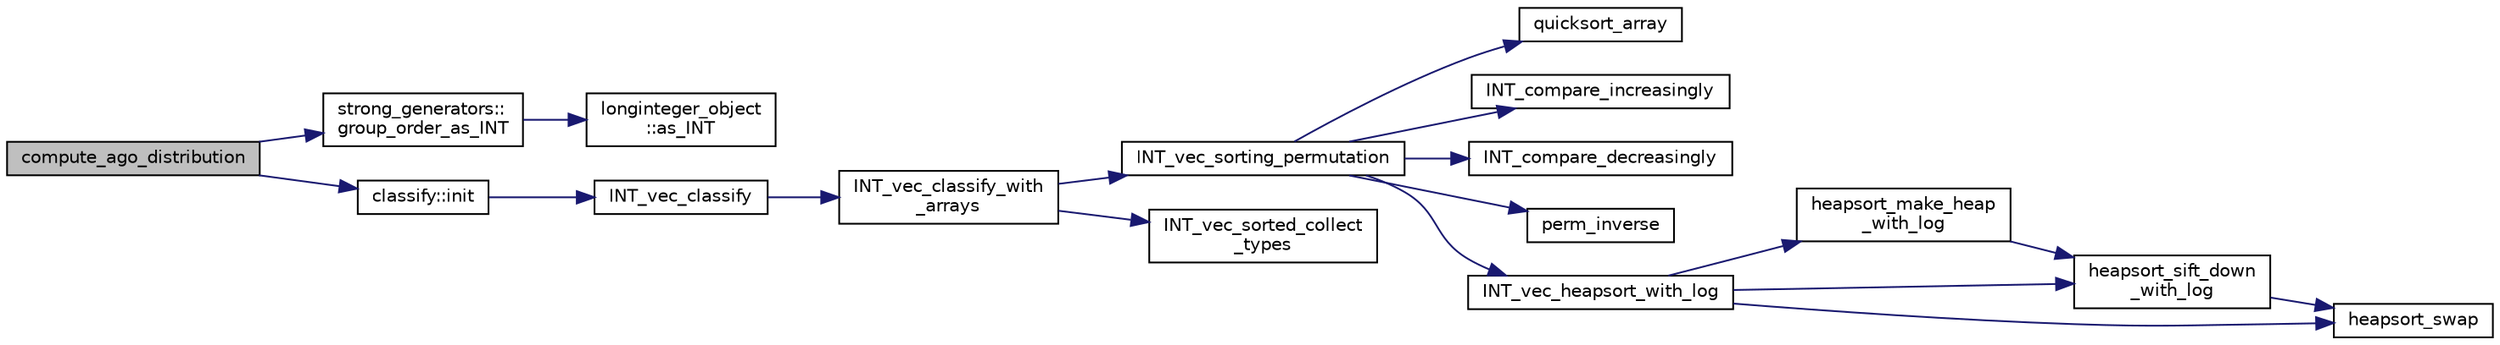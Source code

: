 digraph "compute_ago_distribution"
{
  edge [fontname="Helvetica",fontsize="10",labelfontname="Helvetica",labelfontsize="10"];
  node [fontname="Helvetica",fontsize="10",shape=record];
  rankdir="LR";
  Node293 [label="compute_ago_distribution",height=0.2,width=0.4,color="black", fillcolor="grey75", style="filled", fontcolor="black"];
  Node293 -> Node294 [color="midnightblue",fontsize="10",style="solid",fontname="Helvetica"];
  Node294 [label="strong_generators::\lgroup_order_as_INT",height=0.2,width=0.4,color="black", fillcolor="white", style="filled",URL="$dc/d09/classstrong__generators.html#affe9b7cbb7c05b58545303065a26a2cc"];
  Node294 -> Node295 [color="midnightblue",fontsize="10",style="solid",fontname="Helvetica"];
  Node295 [label="longinteger_object\l::as_INT",height=0.2,width=0.4,color="black", fillcolor="white", style="filled",URL="$dd/d7e/classlonginteger__object.html#afb992d4679a6741acc63c8bcba27971e"];
  Node293 -> Node296 [color="midnightblue",fontsize="10",style="solid",fontname="Helvetica"];
  Node296 [label="classify::init",height=0.2,width=0.4,color="black", fillcolor="white", style="filled",URL="$d9/d43/classclassify.html#afc24c64267d646d1f83ea39a7c66bde3"];
  Node296 -> Node297 [color="midnightblue",fontsize="10",style="solid",fontname="Helvetica"];
  Node297 [label="INT_vec_classify",height=0.2,width=0.4,color="black", fillcolor="white", style="filled",URL="$d5/de2/foundations_2data__structures_2data__structures_8h.html#ad4176bee048e4f036f8b9d6dd986e0f9"];
  Node297 -> Node298 [color="midnightblue",fontsize="10",style="solid",fontname="Helvetica"];
  Node298 [label="INT_vec_classify_with\l_arrays",height=0.2,width=0.4,color="black", fillcolor="white", style="filled",URL="$d4/dd7/sorting_8_c.html#a1b3700c1d369b8a37593a1c2f31cc9d7"];
  Node298 -> Node299 [color="midnightblue",fontsize="10",style="solid",fontname="Helvetica"];
  Node299 [label="INT_vec_sorting_permutation",height=0.2,width=0.4,color="black", fillcolor="white", style="filled",URL="$d4/dd7/sorting_8_c.html#a10768733e01e8c9ded3c886e6ddb671e"];
  Node299 -> Node300 [color="midnightblue",fontsize="10",style="solid",fontname="Helvetica"];
  Node300 [label="quicksort_array",height=0.2,width=0.4,color="black", fillcolor="white", style="filled",URL="$d4/dd7/sorting_8_c.html#a660db9b0f6bc8a01353f32f3e02638f6"];
  Node299 -> Node301 [color="midnightblue",fontsize="10",style="solid",fontname="Helvetica"];
  Node301 [label="INT_compare_increasingly",height=0.2,width=0.4,color="black", fillcolor="white", style="filled",URL="$d4/dd7/sorting_8_c.html#a53c48a8669e34ab2171690080d493f31"];
  Node299 -> Node302 [color="midnightblue",fontsize="10",style="solid",fontname="Helvetica"];
  Node302 [label="INT_compare_decreasingly",height=0.2,width=0.4,color="black", fillcolor="white", style="filled",URL="$d4/dd7/sorting_8_c.html#a41cf7fa2b53a8f12d60971a71ba96a66"];
  Node299 -> Node303 [color="midnightblue",fontsize="10",style="solid",fontname="Helvetica"];
  Node303 [label="perm_inverse",height=0.2,width=0.4,color="black", fillcolor="white", style="filled",URL="$d2/d7c/combinatorics_8_c.html#ab7f02d1e2e257e1118eae354ab16d447"];
  Node299 -> Node304 [color="midnightblue",fontsize="10",style="solid",fontname="Helvetica"];
  Node304 [label="INT_vec_heapsort_with_log",height=0.2,width=0.4,color="black", fillcolor="white", style="filled",URL="$d4/dd7/sorting_8_c.html#a9d838c341cd204ed79499960a8ed393d"];
  Node304 -> Node305 [color="midnightblue",fontsize="10",style="solid",fontname="Helvetica"];
  Node305 [label="heapsort_make_heap\l_with_log",height=0.2,width=0.4,color="black", fillcolor="white", style="filled",URL="$d4/dd7/sorting_8_c.html#a100d0747647500480fe5dc76ff98cee5"];
  Node305 -> Node306 [color="midnightblue",fontsize="10",style="solid",fontname="Helvetica"];
  Node306 [label="heapsort_sift_down\l_with_log",height=0.2,width=0.4,color="black", fillcolor="white", style="filled",URL="$d4/dd7/sorting_8_c.html#ac7af225fae479a93d6957f79734ba2a6"];
  Node306 -> Node307 [color="midnightblue",fontsize="10",style="solid",fontname="Helvetica"];
  Node307 [label="heapsort_swap",height=0.2,width=0.4,color="black", fillcolor="white", style="filled",URL="$d4/dd7/sorting_8_c.html#a8f048362e6065297b19b6975bcbbfcc6"];
  Node304 -> Node307 [color="midnightblue",fontsize="10",style="solid",fontname="Helvetica"];
  Node304 -> Node306 [color="midnightblue",fontsize="10",style="solid",fontname="Helvetica"];
  Node298 -> Node308 [color="midnightblue",fontsize="10",style="solid",fontname="Helvetica"];
  Node308 [label="INT_vec_sorted_collect\l_types",height=0.2,width=0.4,color="black", fillcolor="white", style="filled",URL="$d4/dd7/sorting_8_c.html#ad0b54ef8fcaf7cce5577c97d1edbf1f5"];
}
